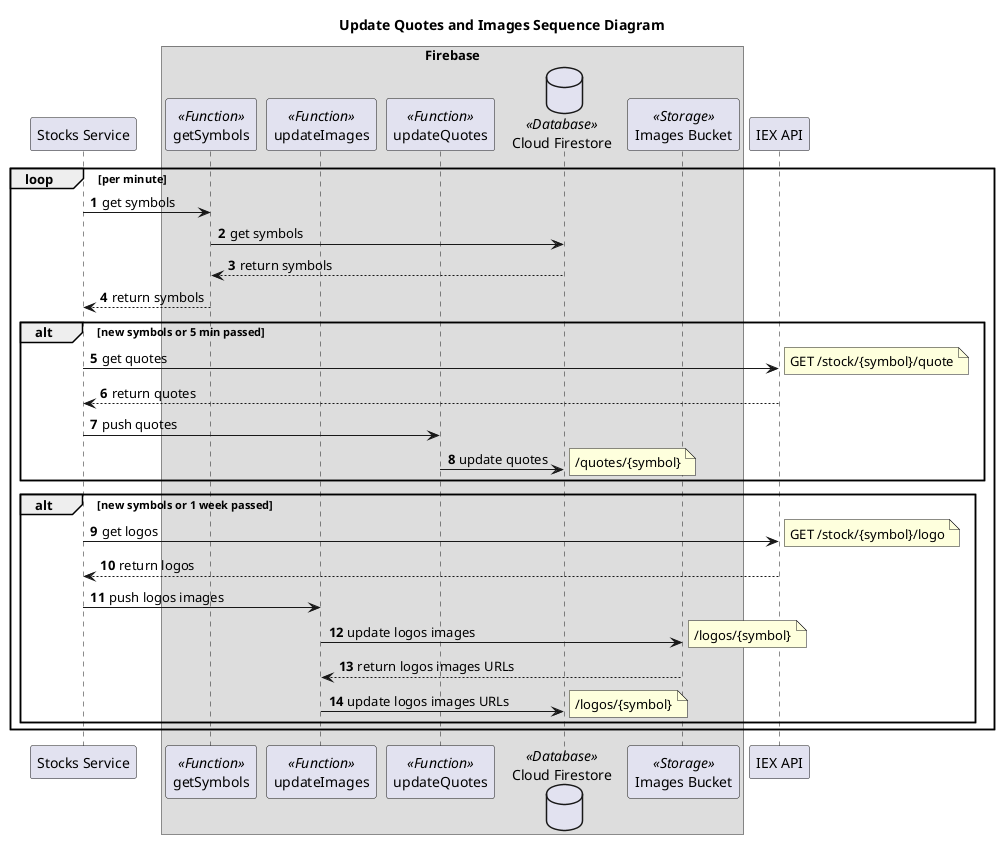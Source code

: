 @startuml

autonumber
title Update Quotes and Images Sequence Diagram

participant "Stocks Service" as StocksService
box "Firebase"
    participant getSymbols <<Function>>
    participant updateImages <<Function>>
    participant updateQuotes <<Function>>
    database "Cloud Firestore" as CloudFirestore <<Database>>
    participant "Images Bucket" as ImagesBucket <<Storage>>
end box
participant "IEX API" as IexApi

loop per minute
    StocksService -> getSymbols: get symbols
    getSymbols -> CloudFirestore: get symbols
    CloudFirestore --> getSymbols: return symbols
    getSymbols --> StocksService: return symbols
    alt new symbols or 5 min passed
        StocksService -> IexApi: get quotes
        note right
            GET /stock/{symbol}/quote
        end note
        IexApi --> StocksService: return quotes
        StocksService -> updateQuotes: push quotes
        updateQuotes -> CloudFirestore: update quotes
        note right
            /quotes/{symbol}
        end note
    end
    alt new symbols or 1 week passed
        StocksService -> IexApi: get logos
        note right
            GET /stock/{symbol}/logo
        end note
        IexApi --> StocksService: return logos
        StocksService -> updateImages: push logos images
        updateImages -> ImagesBucket: update logos images
        note right
            /logos/{symbol}
        end note
        ImagesBucket --> updateImages: return logos images URLs
        updateImages -> CloudFirestore: update logos images URLs
        note right
            /logos/{symbol}
        end note
    end
end

@enduml
